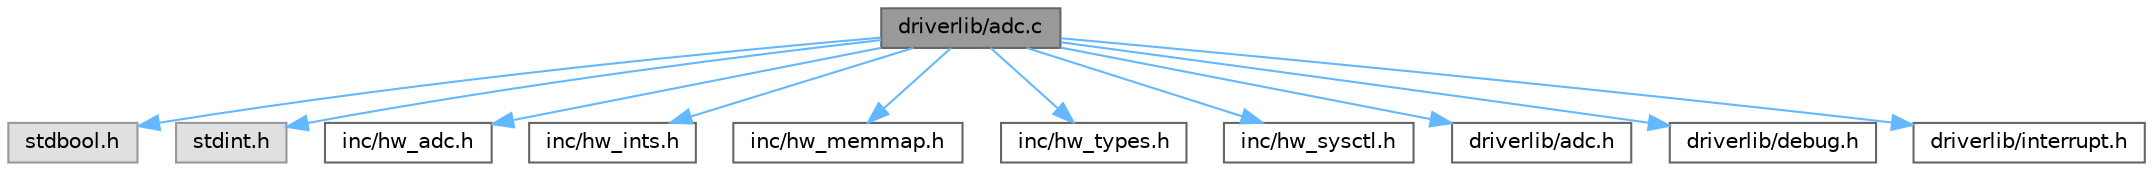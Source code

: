 digraph "driverlib/adc.c"
{
 // LATEX_PDF_SIZE
  bgcolor="transparent";
  edge [fontname=Helvetica,fontsize=10,labelfontname=Helvetica,labelfontsize=10];
  node [fontname=Helvetica,fontsize=10,shape=box,height=0.2,width=0.4];
  Node1 [label="driverlib/adc.c",height=0.2,width=0.4,color="gray40", fillcolor="grey60", style="filled", fontcolor="black",tooltip=" "];
  Node1 -> Node2 [color="steelblue1",style="solid"];
  Node2 [label="stdbool.h",height=0.2,width=0.4,color="grey60", fillcolor="#E0E0E0", style="filled",tooltip=" "];
  Node1 -> Node3 [color="steelblue1",style="solid"];
  Node3 [label="stdint.h",height=0.2,width=0.4,color="grey60", fillcolor="#E0E0E0", style="filled",tooltip=" "];
  Node1 -> Node4 [color="steelblue1",style="solid"];
  Node4 [label="inc/hw_adc.h",height=0.2,width=0.4,color="grey40", fillcolor="white", style="filled",URL="$hw__adc_8h.html",tooltip=" "];
  Node1 -> Node5 [color="steelblue1",style="solid"];
  Node5 [label="inc/hw_ints.h",height=0.2,width=0.4,color="grey40", fillcolor="white", style="filled",URL="$hw__ints_8h.html",tooltip=" "];
  Node1 -> Node6 [color="steelblue1",style="solid"];
  Node6 [label="inc/hw_memmap.h",height=0.2,width=0.4,color="grey40", fillcolor="white", style="filled",URL="$hw__memmap_8h.html",tooltip=" "];
  Node1 -> Node7 [color="steelblue1",style="solid"];
  Node7 [label="inc/hw_types.h",height=0.2,width=0.4,color="grey40", fillcolor="white", style="filled",URL="$hw__types_8h.html",tooltip=" "];
  Node1 -> Node8 [color="steelblue1",style="solid"];
  Node8 [label="inc/hw_sysctl.h",height=0.2,width=0.4,color="grey40", fillcolor="white", style="filled",URL="$hw__sysctl_8h.html",tooltip=" "];
  Node1 -> Node9 [color="steelblue1",style="solid"];
  Node9 [label="driverlib/adc.h",height=0.2,width=0.4,color="grey40", fillcolor="white", style="filled",URL="$adc_8h.html",tooltip=" "];
  Node1 -> Node10 [color="steelblue1",style="solid"];
  Node10 [label="driverlib/debug.h",height=0.2,width=0.4,color="grey40", fillcolor="white", style="filled",URL="$debug_8h.html",tooltip=" "];
  Node1 -> Node11 [color="steelblue1",style="solid"];
  Node11 [label="driverlib/interrupt.h",height=0.2,width=0.4,color="grey40", fillcolor="white", style="filled",URL="$interrupt_8h.html",tooltip=" "];
}

